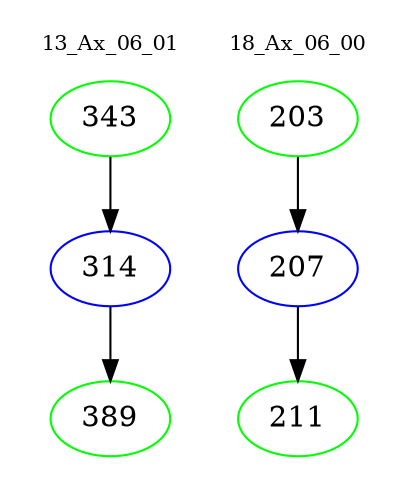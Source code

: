 digraph{
subgraph cluster_0 {
color = white
label = "13_Ax_06_01";
fontsize=10;
T0_343 [label="343", color="green"]
T0_343 -> T0_314 [color="black"]
T0_314 [label="314", color="blue"]
T0_314 -> T0_389 [color="black"]
T0_389 [label="389", color="green"]
}
subgraph cluster_1 {
color = white
label = "18_Ax_06_00";
fontsize=10;
T1_203 [label="203", color="green"]
T1_203 -> T1_207 [color="black"]
T1_207 [label="207", color="blue"]
T1_207 -> T1_211 [color="black"]
T1_211 [label="211", color="green"]
}
}

